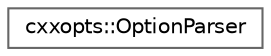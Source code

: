 digraph "Graphical Class Hierarchy"
{
 // LATEX_PDF_SIZE
  bgcolor="transparent";
  edge [fontname=Helvetica,fontsize=10,labelfontname=Helvetica,labelfontsize=10];
  node [fontname=Helvetica,fontsize=10,shape=box,height=0.2,width=0.4];
  rankdir="LR";
  Node0 [id="Node000000",label="cxxopts::OptionParser",height=0.2,width=0.4,color="grey40", fillcolor="white", style="filled",URL="$classcxxopts_1_1_option_parser.html",tooltip=" "];
}
